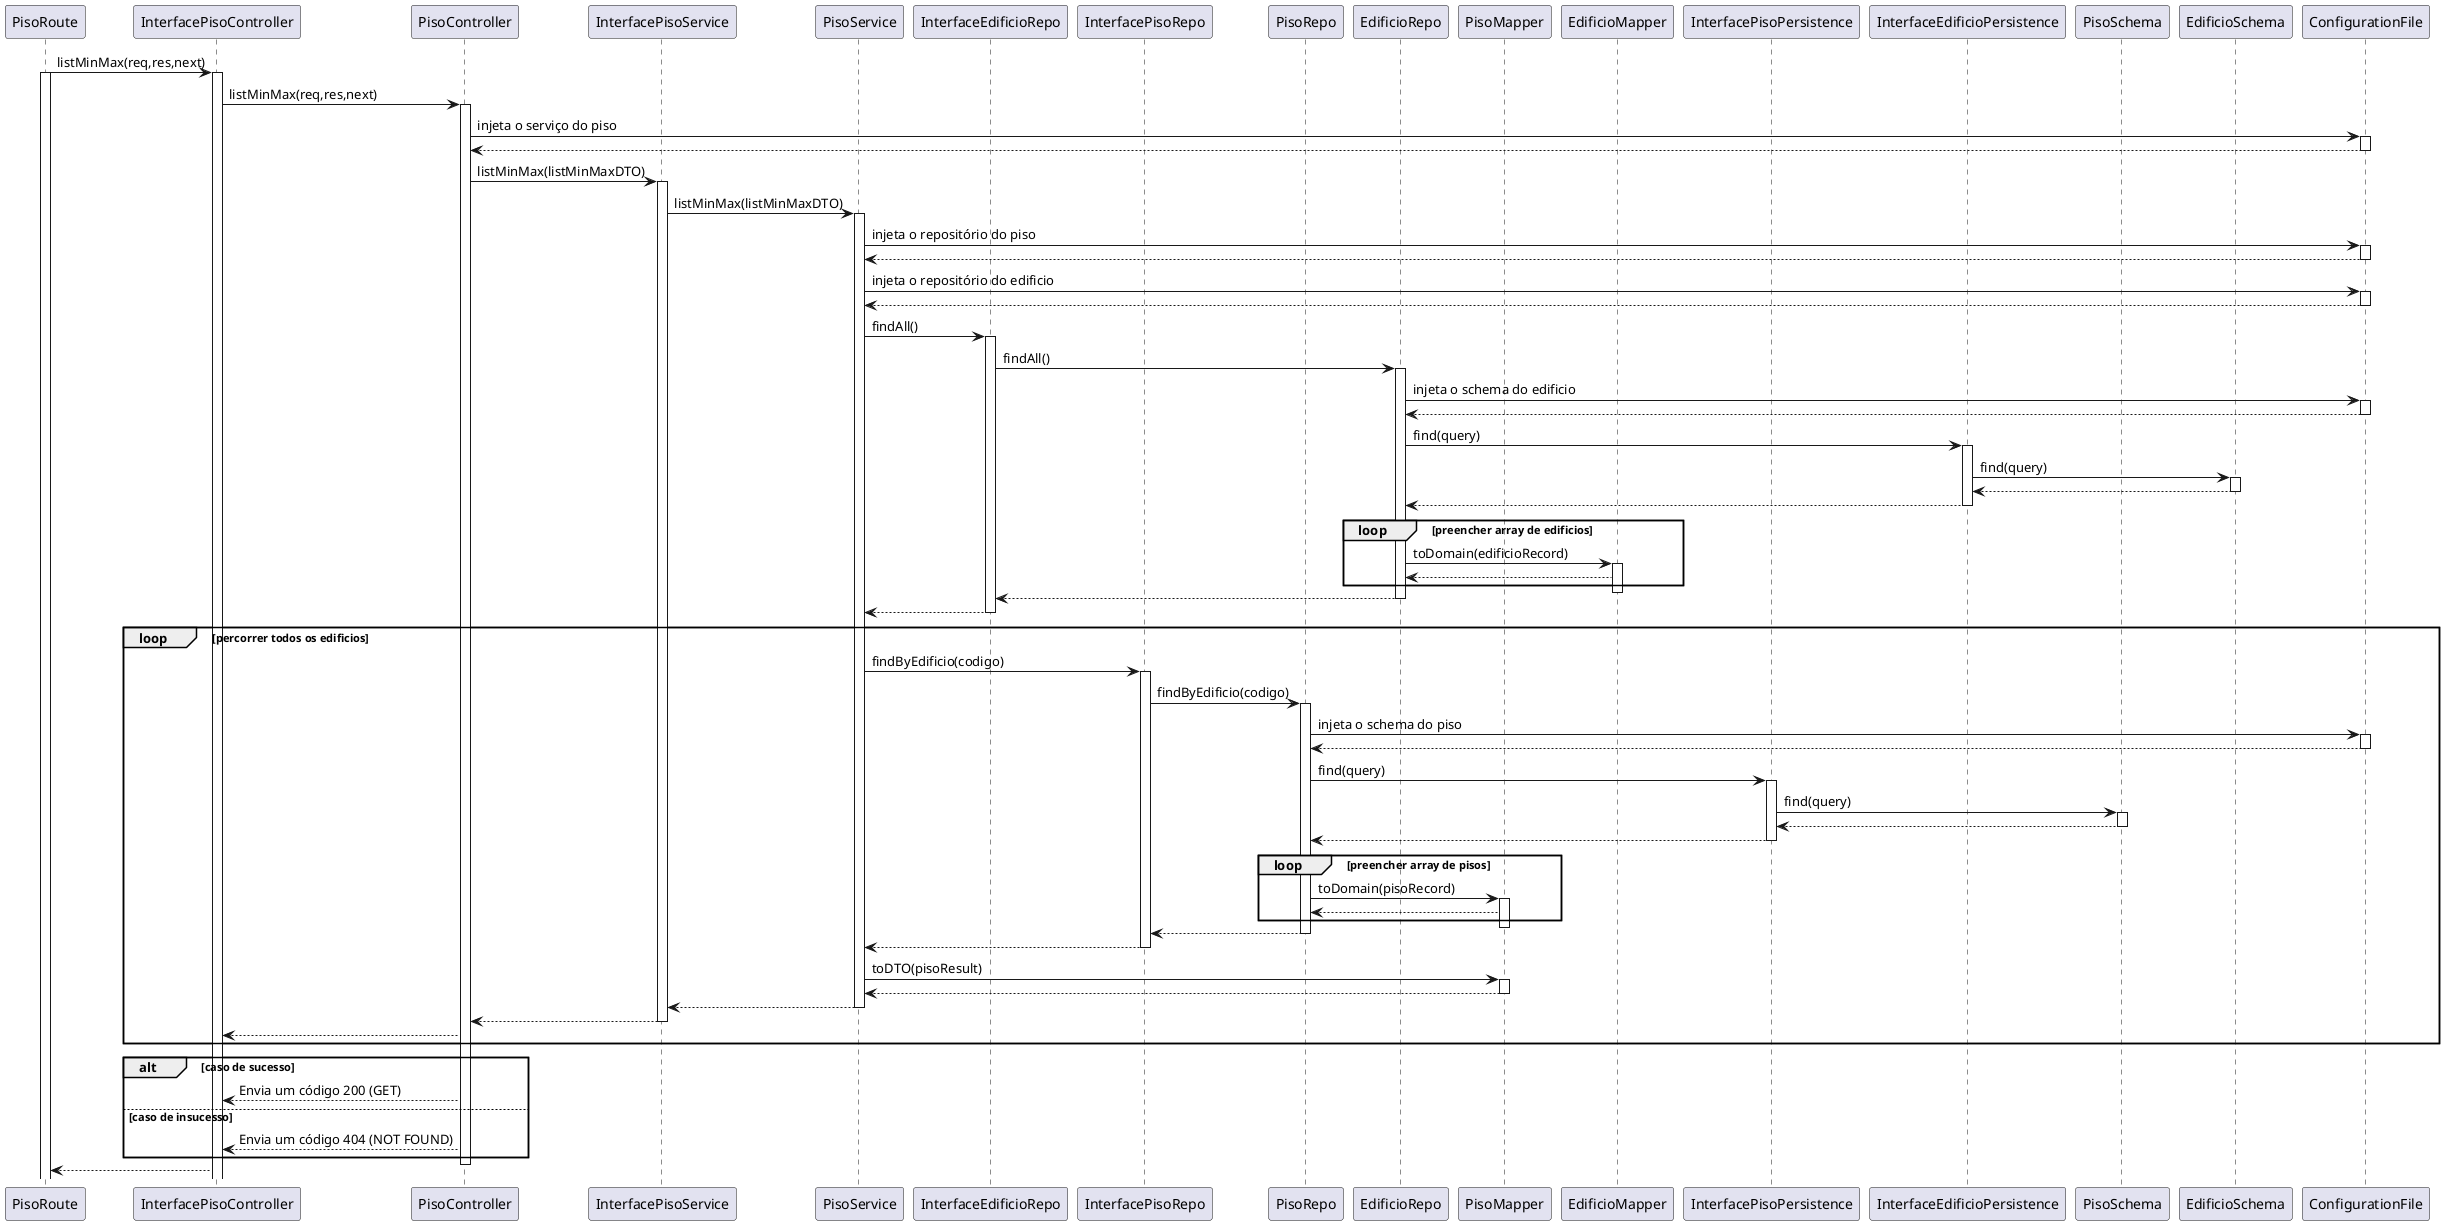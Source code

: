 @startuml sd


participant PisoRoute as route
participant InterfacePisoController as ictrl
participant PisoController as ctrl
participant InterfacePisoService as isvc
participant PisoService as svc
participant InterfaceEdificioRepo as ierepo
participant InterfacePisoRepo as irepo
participant PisoRepo as repo
participant EdificioRepo as erepo
participant PisoMapper as mapper
participant EdificioMapper as emapper
participant InterfacePisoPersistence as ischema
participant InterfaceEdificioPersistence as ieschema
participant PisoSchema as schema
participant EdificioSchema as eschema
participant ConfigurationFile as conf


route -> ictrl++ : listMinMax(req,res,next)
route++
ictrl -> ctrl : listMinMax(req,res,next)
ctrl++
ctrl -> conf : injeta o serviço do piso
conf++
conf --> ctrl
conf--
ctrl -> isvc : listMinMax(listMinMaxDTO)
isvc++
isvc -> svc : listMinMax(listMinMaxDTO)
svc++
svc -> conf : injeta o repositório do piso
conf++
conf --> svc
conf--
svc -> conf : injeta o repositório do edificio
conf++
conf --> svc
conf--

svc -> ierepo: findAll()
ierepo++
ierepo -> erepo : findAll()


erepo++
erepo -> conf : injeta o schema do edificio
conf++
conf --> erepo
conf--
erepo -> ieschema : find(query)
ieschema++
ieschema -> eschema : find(query)
eschema++
eschema --> ieschema
eschema--
ieschema --> erepo
ieschema--
loop preencher array de edificios 
erepo -> emapper : toDomain(edificioRecord)
emapper++
emapper --> erepo
end
emapper--
erepo--> ierepo
erepo--
ierepo --> svc
ierepo--



loop percorrer todos os edificios
svc -> irepo : findByEdificio(codigo)
irepo++
irepo -> repo : findByEdificio(codigo)
repo++
repo -> conf : injeta o schema do piso
conf++
conf --> repo
conf--
repo -> ischema : find(query)
ischema++
ischema -> schema : find(query)
schema++
schema --> ischema
schema--
ischema --> repo
ischema--
loop preencher array de pisos
repo -> mapper : toDomain(pisoRecord)
mapper++
mapper --> repo
end
mapper--
repo--> irepo
repo--
irepo --> svc
irepo--
svc -> mapper : toDTO(pisoResult)
mapper++
mapper --> svc
mapper--
svc --> isvc 
svc--
isvc --> ctrl
isvc--
ctrl --> ictrl
end


alt caso de sucesso
    ctrl --> ictrl : Envia um código 200 (GET)
else caso de insucesso
    ctrl --> ictrl : Envia um código 404 (NOT FOUND)
end
ctrl--
ictrl --> route
